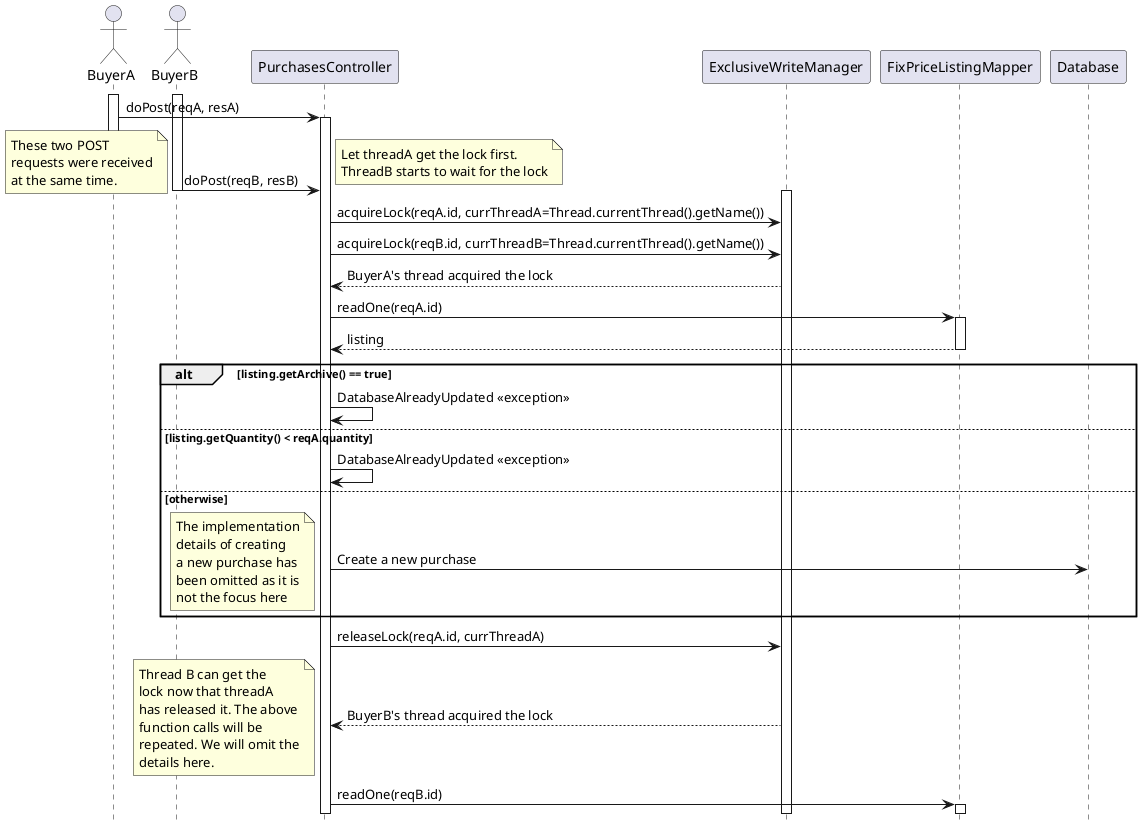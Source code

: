 @startuml
'https://plantuml.com/sequence-diagram

hide footbox
actor BuyerA
actor BuyerB

activate BuyerA
activate BuyerB


BuyerA -> PurchasesController: doPost(reqA, resA)
activate PurchasesController
BuyerB -> PurchasesController: doPost(reqB, resB)
deactivate BuyerA
deactivate BuyerB
note left
These two POST
requests were received
at the same time.
end note

activate ExclusiveWriteManager
note right
Let threadA get the lock first.
ThreadB starts to wait for the lock
end note

PurchasesController -> ExclusiveWriteManager: acquireLock(reqA.id, currThreadA=Thread.currentThread().getName())
PurchasesController -> ExclusiveWriteManager: acquireLock(reqB.id, currThreadB=Thread.currentThread().getName())
ExclusiveWriteManager --> PurchasesController: BuyerA's thread acquired the lock


PurchasesController -> FixPriceListingMapper: readOne(reqA.id)
activate FixPriceListingMapper
FixPriceListingMapper --> PurchasesController: listing
deactivate FixPriceListingMapper


alt listing.getArchive() == true
    PurchasesController -> PurchasesController: DatabaseAlreadyUpdated <<exception>>
else listing.getQuantity() < reqA.quantity
    PurchasesController -> PurchasesController: DatabaseAlreadyUpdated <<exception>>
else otherwise
    PurchasesController -> Database: Create a new purchase
    note left
    The implementation
    details of creating
    a new purchase has
    been omitted as it is
    not the focus here
    end note
end



PurchasesController -> ExclusiveWriteManager: releaseLock(reqA.id, currThreadA)
deactivate BuyerA
ExclusiveWriteManager --> PurchasesController: BuyerB's thread acquired the lock
note left
Thread B can get the
lock now that threadA
has released it. The above
function calls will be
repeated. We will omit the
details here.
end note
PurchasesController -> FixPriceListingMapper: readOne(reqB.id)
activate FixPriceListingMapper






@enduml